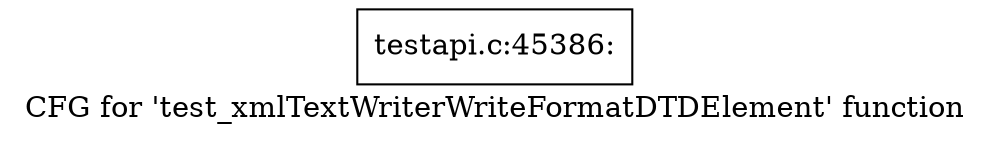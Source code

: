 digraph "CFG for 'test_xmlTextWriterWriteFormatDTDElement' function" {
	label="CFG for 'test_xmlTextWriterWriteFormatDTDElement' function";

	Node0x59198b0 [shape=record,label="{testapi.c:45386:}"];
}
